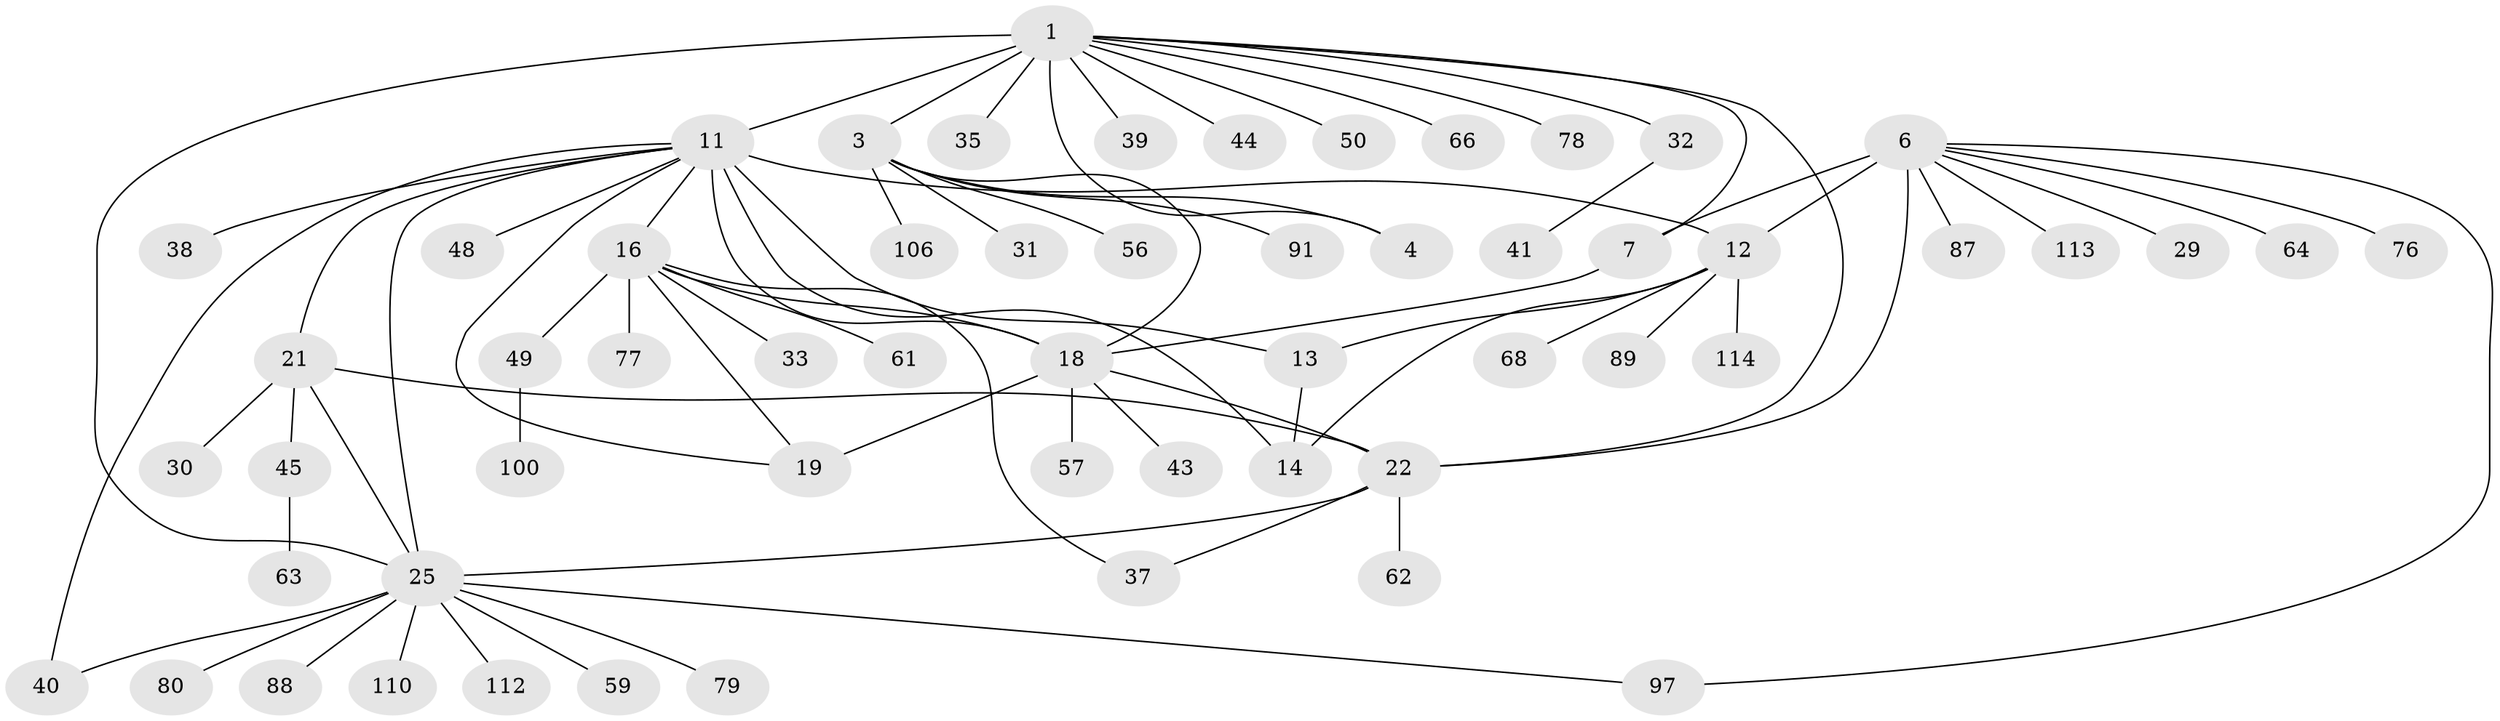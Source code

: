 // original degree distribution, {7: 0.06140350877192982, 9: 0.043859649122807015, 10: 0.017543859649122806, 6: 0.02631578947368421, 13: 0.008771929824561403, 4: 0.02631578947368421, 8: 0.017543859649122806, 5: 0.017543859649122806, 11: 0.008771929824561403, 12: 0.008771929824561403, 1: 0.6228070175438597, 2: 0.13157894736842105, 3: 0.008771929824561403}
// Generated by graph-tools (version 1.1) at 2025/15/03/09/25 04:15:45]
// undirected, 57 vertices, 75 edges
graph export_dot {
graph [start="1"]
  node [color=gray90,style=filled];
  1 [super="+5+46+2"];
  3;
  4 [super="+27+69+73+82+98+75"];
  6 [super="+34+8+55+92+9"];
  7 [super="+10+72"];
  11 [super="+108+102+17"];
  12 [super="+15"];
  13;
  14 [super="+105+95+47+36"];
  16;
  18 [super="+20"];
  19 [super="+42"];
  21 [super="+24+28+85+107+84"];
  22 [super="+23+60"];
  25 [super="+26"];
  29 [super="+52"];
  30;
  31;
  32;
  33;
  35;
  37 [super="+111"];
  38;
  39;
  40;
  41;
  43;
  44;
  45;
  48;
  49;
  50;
  56;
  57;
  59;
  61;
  62;
  63;
  64 [super="+71"];
  66 [super="+83"];
  68;
  76;
  77;
  78;
  79;
  80 [super="+96"];
  87;
  88;
  89;
  91;
  97;
  100;
  106;
  110;
  112;
  113;
  114;
  1 -- 3 [weight=3];
  1 -- 4 [weight=3];
  1 -- 11 [weight=2];
  1 -- 22;
  1 -- 32;
  1 -- 35;
  1 -- 39;
  1 -- 25;
  1 -- 66;
  1 -- 7;
  1 -- 44;
  1 -- 78;
  1 -- 50;
  3 -- 4;
  3 -- 18;
  3 -- 31;
  3 -- 56;
  3 -- 91;
  3 -- 106;
  6 -- 7 [weight=6];
  6 -- 64;
  6 -- 97;
  6 -- 76;
  6 -- 113;
  6 -- 87;
  6 -- 29;
  6 -- 12;
  6 -- 22;
  7 -- 18;
  11 -- 12 [weight=2];
  11 -- 13;
  11 -- 14;
  11 -- 38;
  11 -- 40;
  11 -- 21;
  11 -- 25;
  11 -- 16;
  11 -- 48;
  11 -- 18 [weight=2];
  11 -- 19;
  12 -- 13 [weight=2];
  12 -- 14 [weight=2];
  12 -- 68;
  12 -- 89;
  12 -- 114;
  13 -- 14;
  16 -- 18 [weight=2];
  16 -- 19;
  16 -- 33;
  16 -- 37;
  16 -- 49;
  16 -- 61;
  16 -- 77;
  18 -- 19 [weight=2];
  18 -- 43;
  18 -- 57;
  18 -- 22;
  21 -- 22 [weight=4];
  21 -- 25 [weight=2];
  21 -- 45;
  21 -- 30;
  22 -- 25 [weight=2];
  22 -- 62;
  22 -- 37;
  25 -- 40;
  25 -- 59;
  25 -- 79;
  25 -- 80;
  25 -- 110;
  25 -- 112;
  25 -- 88;
  25 -- 97;
  32 -- 41;
  45 -- 63;
  49 -- 100;
}
